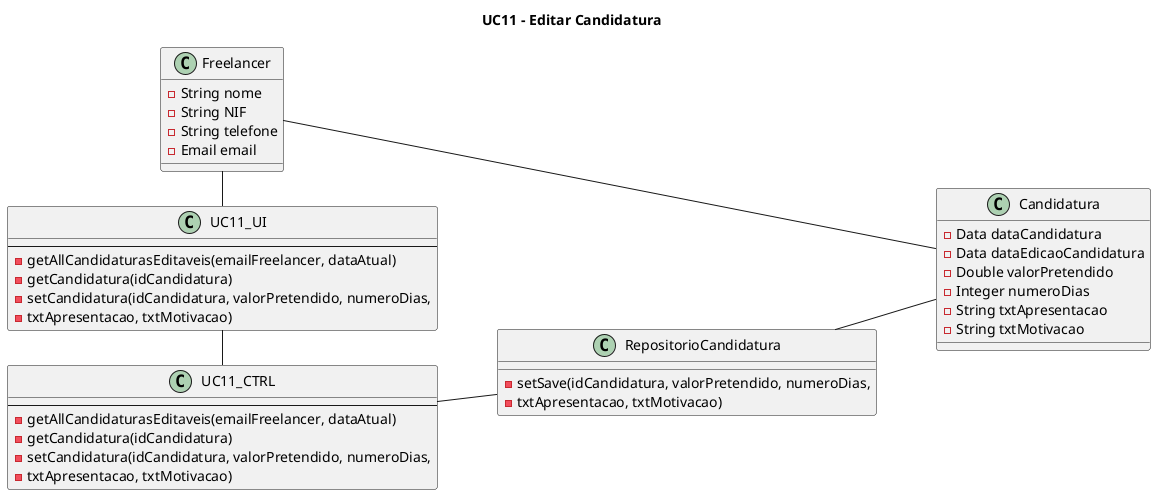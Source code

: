 @startuml
left to right direction

title UC11 - Editar Candidatura

class Freelancer {
    -String nome 
    -String NIF
    -String telefone
    -Email email
}

class Candidatura {
    -Data dataCandidatura
    -Data dataEdicaoCandidatura
    -Double valorPretendido
    -Integer numeroDias
    -String txtApresentacao
    -String txtMotivacao
}

class UC11_UI{
    --
    -getAllCandidaturasEditaveis(emailFreelancer, dataAtual)
    -getCandidatura(idCandidatura)
    -setCandidatura(idCandidatura, valorPretendido, numeroDias,
    -txtApresentacao, txtMotivacao)    
}

class UC11_CTRL{
    --
    -getAllCandidaturasEditaveis(emailFreelancer, dataAtual)
    -getCandidatura(idCandidatura)
    -setCandidatura(idCandidatura, valorPretendido, numeroDias,
    -txtApresentacao, txtMotivacao)   
}

class RepositorioCandidatura {
    -setSave(idCandidatura, valorPretendido, numeroDias,
    -txtApresentacao, txtMotivacao)
}

UC11_UI - UC11_CTRL
UC11_CTRL -- RepositorioCandidatura
RepositorioCandidatura -- Candidatura
Freelancer - UC11_UI
Freelancer - Candidatura
@enduml